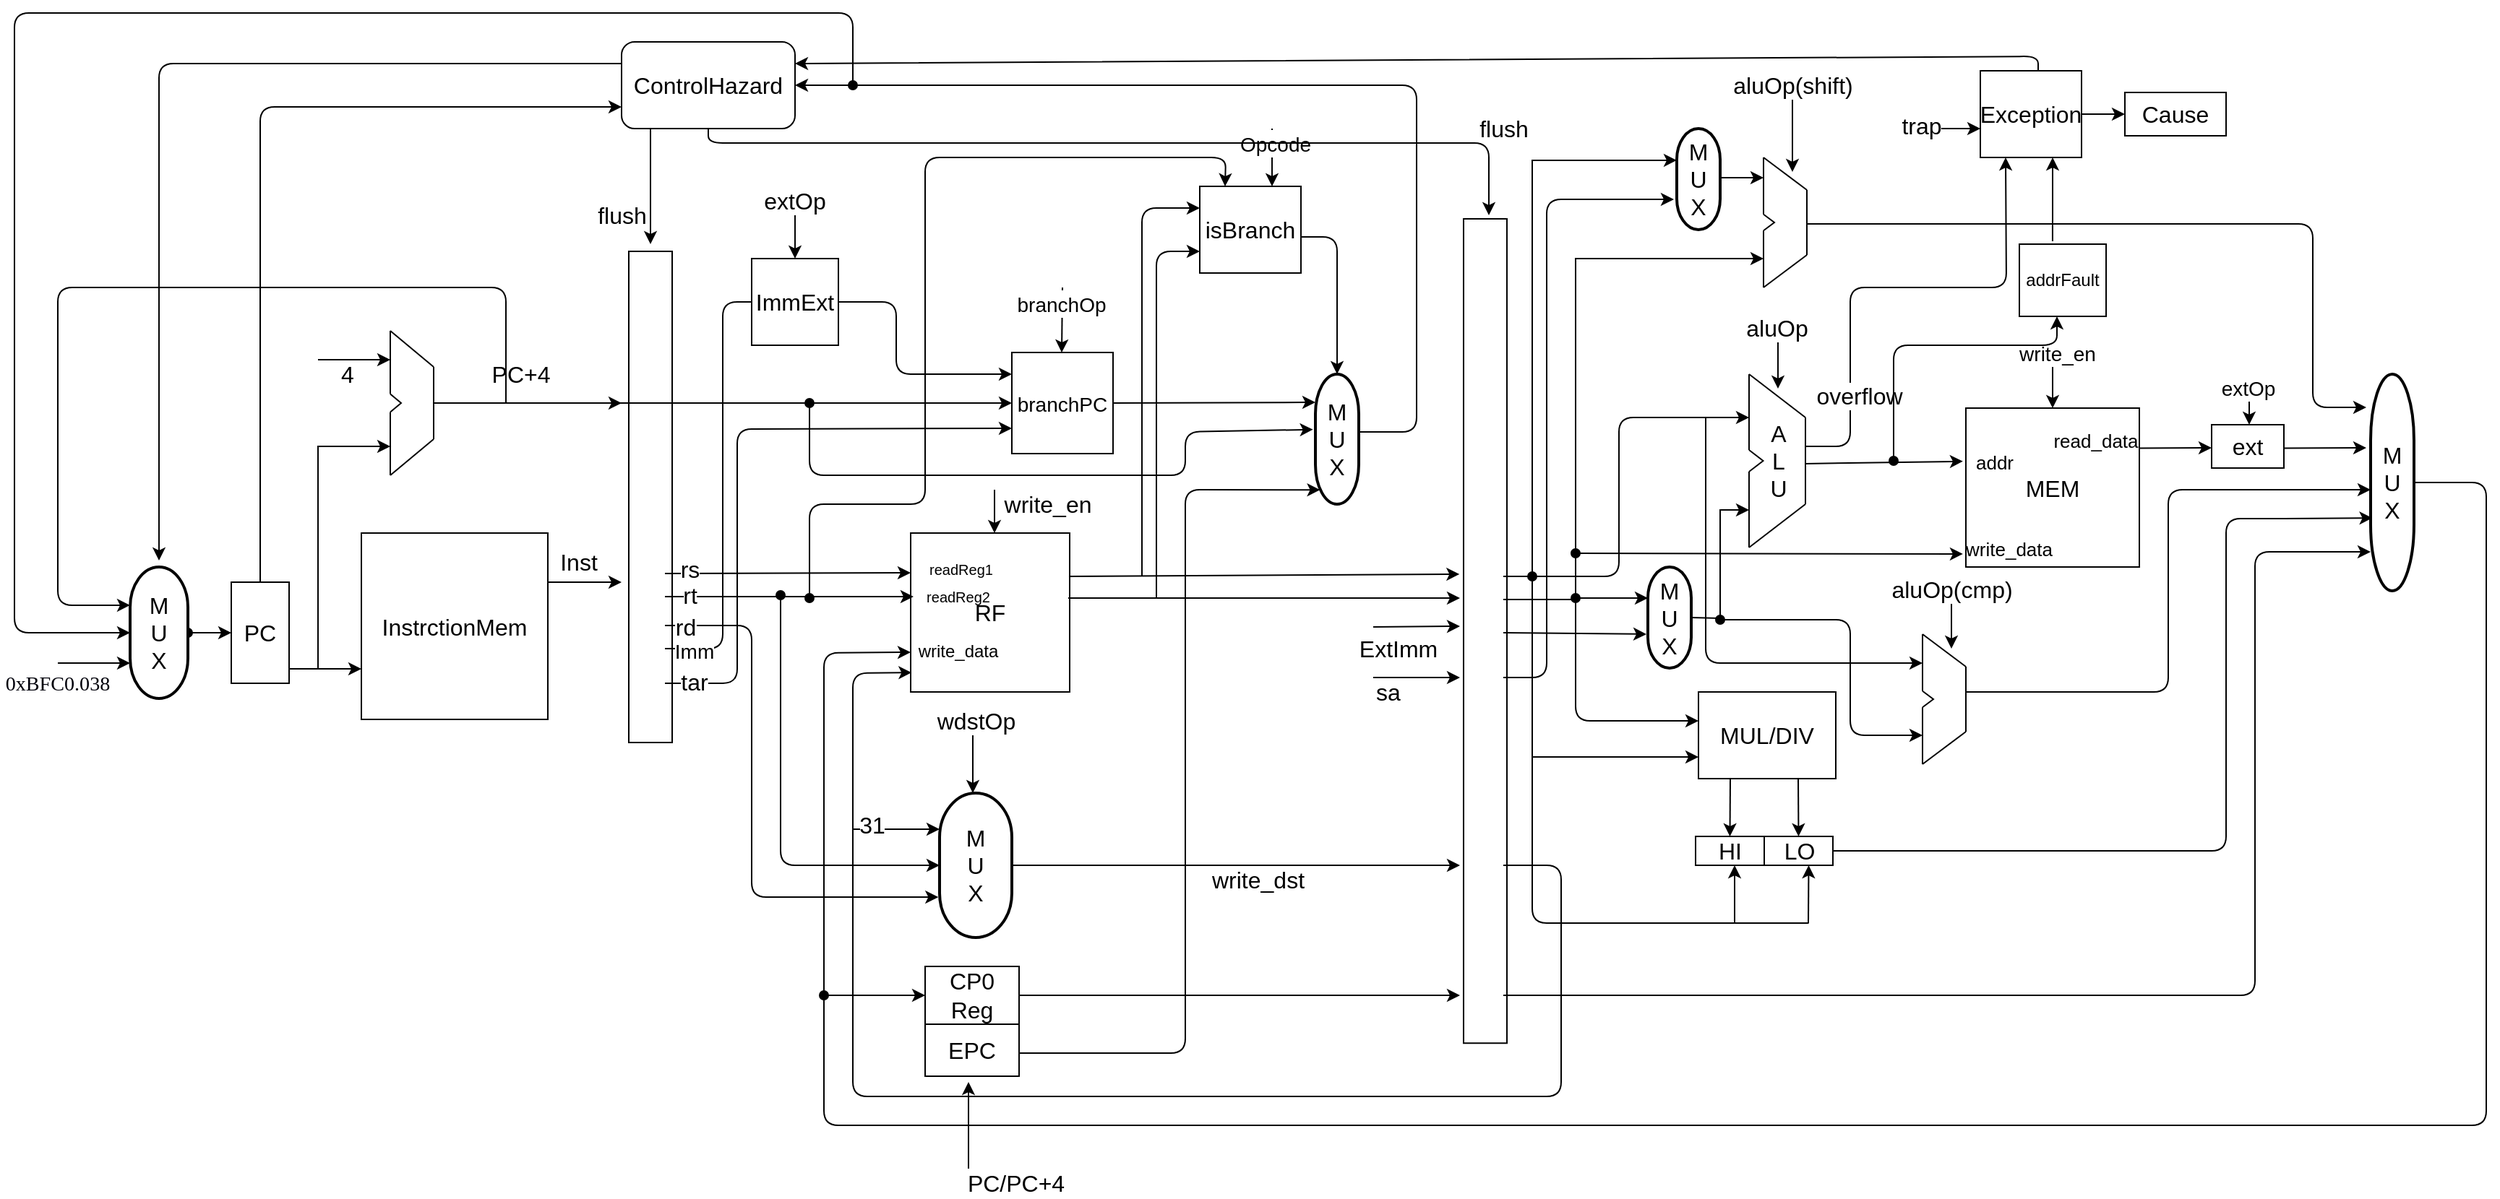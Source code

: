 <mxfile version="13.1.2" type="github">
  <diagram id="oIxy8gUb29O4Rgqkvydm" name="Page-1">
    <mxGraphModel dx="2207" dy="556" grid="1" gridSize="10" guides="1" tooltips="1" connect="1" arrows="1" fold="1" page="1" pageScale="1" pageWidth="1169" pageHeight="827" math="0" shadow="0">
      <root>
        <mxCell id="0" />
        <mxCell id="1" parent="0" />
        <mxCell id="_V3Y3eylf52kLlvXlaU1-1" value="&lt;font style=&quot;font-size: 16px&quot;&gt;PC&lt;/font&gt;" style="rounded=0;whiteSpace=wrap;html=1;direction=south;" parent="1" vertex="1">
          <mxGeometry x="80" y="414" width="40" height="70" as="geometry" />
        </mxCell>
        <mxCell id="_V3Y3eylf52kLlvXlaU1-2" value="&lt;font style=&quot;font-size: 16px&quot;&gt;InstrctionMem&lt;/font&gt;" style="whiteSpace=wrap;html=1;aspect=fixed;" parent="1" vertex="1">
          <mxGeometry x="170" y="380" width="129" height="129" as="geometry" />
        </mxCell>
        <mxCell id="_V3Y3eylf52kLlvXlaU1-48" value="" style="group" parent="1" vertex="1" connectable="0">
          <mxGeometry x="190" y="240" width="30" height="100" as="geometry" />
        </mxCell>
        <mxCell id="_V3Y3eylf52kLlvXlaU1-47" value="" style="group" parent="_V3Y3eylf52kLlvXlaU1-48" vertex="1" connectable="0">
          <mxGeometry width="30" height="100" as="geometry" />
        </mxCell>
        <mxCell id="_V3Y3eylf52kLlvXlaU1-41" value="" style="endArrow=none;html=1;shadow=0;" parent="_V3Y3eylf52kLlvXlaU1-47" edge="1">
          <mxGeometry width="50" height="50" relative="1" as="geometry">
            <mxPoint x="30" y="75" as="sourcePoint" />
            <mxPoint x="30" y="25" as="targetPoint" />
          </mxGeometry>
        </mxCell>
        <mxCell id="_V3Y3eylf52kLlvXlaU1-42" value="" style="endArrow=none;html=1;shadow=0;" parent="_V3Y3eylf52kLlvXlaU1-47" edge="1">
          <mxGeometry width="50" height="50" relative="1" as="geometry">
            <mxPoint y="100" as="sourcePoint" />
            <mxPoint x="30" y="75" as="targetPoint" />
          </mxGeometry>
        </mxCell>
        <mxCell id="_V3Y3eylf52kLlvXlaU1-43" value="" style="endArrow=none;html=1;shadow=0;" parent="_V3Y3eylf52kLlvXlaU1-47" edge="1">
          <mxGeometry width="50" height="50" relative="1" as="geometry">
            <mxPoint as="sourcePoint" />
            <mxPoint x="30" y="25" as="targetPoint" />
          </mxGeometry>
        </mxCell>
        <mxCell id="_V3Y3eylf52kLlvXlaU1-44" value="" style="endArrow=none;html=1;shadow=0;" parent="_V3Y3eylf52kLlvXlaU1-47" edge="1">
          <mxGeometry width="50" height="50" relative="1" as="geometry">
            <mxPoint y="43.75" as="sourcePoint" />
            <mxPoint as="targetPoint" />
          </mxGeometry>
        </mxCell>
        <mxCell id="_V3Y3eylf52kLlvXlaU1-45" value="" style="endArrow=none;html=1;shadow=0;" parent="_V3Y3eylf52kLlvXlaU1-47" edge="1">
          <mxGeometry width="50" height="50" relative="1" as="geometry">
            <mxPoint y="56.25" as="sourcePoint" />
            <mxPoint y="100" as="targetPoint" />
          </mxGeometry>
        </mxCell>
        <mxCell id="_V3Y3eylf52kLlvXlaU1-46" value="" style="endArrow=none;html=1;shadow=0;rounded=0;" parent="_V3Y3eylf52kLlvXlaU1-47" edge="1">
          <mxGeometry width="50" height="50" relative="1" as="geometry">
            <mxPoint y="56.25" as="sourcePoint" />
            <mxPoint y="43.75" as="targetPoint" />
            <Array as="points">
              <mxPoint x="7.5" y="50" />
            </Array>
          </mxGeometry>
        </mxCell>
        <mxCell id="_V3Y3eylf52kLlvXlaU1-49" value="" style="endArrow=classic;html=1;shadow=0;rounded=0;" parent="1" edge="1">
          <mxGeometry width="50" height="50" relative="1" as="geometry">
            <mxPoint x="120" y="474" as="sourcePoint" />
            <mxPoint x="190" y="320" as="targetPoint" />
            <Array as="points">
              <mxPoint x="140" y="474" />
              <mxPoint x="140" y="320" />
            </Array>
          </mxGeometry>
        </mxCell>
        <mxCell id="_V3Y3eylf52kLlvXlaU1-50" value="" style="endArrow=classic;html=1;shadow=0;" parent="1" edge="1">
          <mxGeometry width="50" height="50" relative="1" as="geometry">
            <mxPoint x="140" y="260" as="sourcePoint" />
            <mxPoint x="190" y="260" as="targetPoint" />
          </mxGeometry>
        </mxCell>
        <mxCell id="_V3Y3eylf52kLlvXlaU1-51" value="4" style="edgeLabel;html=1;align=center;verticalAlign=middle;resizable=0;points=[];fontSize=16;" parent="_V3Y3eylf52kLlvXlaU1-50" vertex="1" connectable="0">
          <mxGeometry x="-0.64" y="-2" relative="1" as="geometry">
            <mxPoint x="11" y="8" as="offset" />
          </mxGeometry>
        </mxCell>
        <mxCell id="_V3Y3eylf52kLlvXlaU1-52" value="" style="endArrow=classic;html=1;shadow=0;fontSize=16;" parent="1" edge="1">
          <mxGeometry width="50" height="50" relative="1" as="geometry">
            <mxPoint x="140" y="474" as="sourcePoint" />
            <mxPoint x="170" y="474" as="targetPoint" />
          </mxGeometry>
        </mxCell>
        <mxCell id="_V3Y3eylf52kLlvXlaU1-53" value="" style="endArrow=classic;html=1;shadow=0;fontSize=16;" parent="1" edge="1">
          <mxGeometry width="50" height="50" relative="1" as="geometry">
            <mxPoint x="299" y="414" as="sourcePoint" />
            <mxPoint x="350" y="414" as="targetPoint" />
          </mxGeometry>
        </mxCell>
        <mxCell id="_V3Y3eylf52kLlvXlaU1-54" value="Inst" style="text;html=1;align=center;verticalAlign=middle;resizable=0;points=[];autosize=1;fontSize=16;" parent="1" vertex="1">
          <mxGeometry x="300" y="390" width="40" height="20" as="geometry" />
        </mxCell>
        <mxCell id="_V3Y3eylf52kLlvXlaU1-55" value="" style="endArrow=classic;html=1;shadow=0;fontSize=16;" parent="1" edge="1">
          <mxGeometry width="50" height="50" relative="1" as="geometry">
            <mxPoint x="220" y="290" as="sourcePoint" />
            <mxPoint x="350" y="290" as="targetPoint" />
          </mxGeometry>
        </mxCell>
        <mxCell id="_V3Y3eylf52kLlvXlaU1-56" value="PC+4" style="edgeLabel;html=1;align=center;verticalAlign=middle;resizable=0;points=[];fontSize=16;" parent="_V3Y3eylf52kLlvXlaU1-55" vertex="1" connectable="0">
          <mxGeometry x="0.785" relative="1" as="geometry">
            <mxPoint x="-56" y="-20" as="offset" />
          </mxGeometry>
        </mxCell>
        <mxCell id="_V3Y3eylf52kLlvXlaU1-57" value="" style="rounded=0;whiteSpace=wrap;html=1;fontSize=16;rotation=90;" parent="1" vertex="1">
          <mxGeometry x="200" y="340" width="340" height="30" as="geometry" />
        </mxCell>
        <mxCell id="_V3Y3eylf52kLlvXlaU1-58" value="RF" style="whiteSpace=wrap;html=1;aspect=fixed;fontSize=16;" parent="1" vertex="1">
          <mxGeometry x="550" y="380" width="110" height="110" as="geometry" />
        </mxCell>
        <mxCell id="_V3Y3eylf52kLlvXlaU1-59" value="" style="endArrow=classic;html=1;shadow=0;fontSize=16;entryX=0;entryY=0.25;entryDx=0;entryDy=0;" parent="1" target="_V3Y3eylf52kLlvXlaU1-58" edge="1">
          <mxGeometry width="50" height="50" relative="1" as="geometry">
            <mxPoint x="380" y="408" as="sourcePoint" />
            <mxPoint x="440" y="360" as="targetPoint" />
          </mxGeometry>
        </mxCell>
        <mxCell id="_V3Y3eylf52kLlvXlaU1-60" value="rs" style="edgeLabel;html=1;align=center;verticalAlign=middle;resizable=0;points=[];fontSize=16;" parent="_V3Y3eylf52kLlvXlaU1-59" vertex="1" connectable="0">
          <mxGeometry x="-0.8" y="3" relative="1" as="geometry">
            <mxPoint as="offset" />
          </mxGeometry>
        </mxCell>
        <mxCell id="_V3Y3eylf52kLlvXlaU1-61" value="" style="endArrow=classic;html=1;shadow=0;fontSize=16;entryX=0.018;entryY=0.4;entryDx=0;entryDy=0;entryPerimeter=0;" parent="1" target="_V3Y3eylf52kLlvXlaU1-58" edge="1">
          <mxGeometry width="50" height="50" relative="1" as="geometry">
            <mxPoint x="380" y="424" as="sourcePoint" />
            <mxPoint x="430" y="375" as="targetPoint" />
            <Array as="points">
              <mxPoint x="460" y="424" />
            </Array>
          </mxGeometry>
        </mxCell>
        <mxCell id="_V3Y3eylf52kLlvXlaU1-62" value="&lt;div&gt;rt&lt;/div&gt;" style="edgeLabel;html=1;align=center;verticalAlign=middle;resizable=0;points=[];fontSize=16;" parent="_V3Y3eylf52kLlvXlaU1-61" vertex="1" connectable="0">
          <mxGeometry x="-0.849" y="1" relative="1" as="geometry">
            <mxPoint x="4" as="offset" />
          </mxGeometry>
        </mxCell>
        <mxCell id="_V3Y3eylf52kLlvXlaU1-64" value="readReg1" style="text;html=1;strokeColor=none;fillColor=none;align=center;verticalAlign=middle;whiteSpace=wrap;rounded=0;fontSize=10;" parent="1" vertex="1">
          <mxGeometry x="560" y="400" width="50" height="10" as="geometry" />
        </mxCell>
        <mxCell id="_V3Y3eylf52kLlvXlaU1-65" value="&lt;div&gt;readReg2&lt;/div&gt;" style="text;html=1;strokeColor=none;fillColor=none;align=center;verticalAlign=middle;whiteSpace=wrap;rounded=0;fontSize=10;" parent="1" vertex="1">
          <mxGeometry x="563" y="414" width="40" height="20" as="geometry" />
        </mxCell>
        <mxCell id="_V3Y3eylf52kLlvXlaU1-67" value="" style="endArrow=classic;html=1;shadow=0;fontSize=10;entryX=0.72;entryY=1.017;entryDx=0;entryDy=0;entryPerimeter=0;" parent="1" target="_V3Y3eylf52kLlvXlaU1-82" edge="1">
          <mxGeometry width="50" height="50" relative="1" as="geometry">
            <mxPoint x="380" y="444" as="sourcePoint" />
            <mxPoint x="460" y="444" as="targetPoint" />
            <Array as="points">
              <mxPoint x="440" y="444" />
              <mxPoint x="440" y="632" />
            </Array>
          </mxGeometry>
        </mxCell>
        <mxCell id="_V3Y3eylf52kLlvXlaU1-83" value="rd" style="edgeLabel;html=1;align=center;verticalAlign=middle;resizable=0;points=[];fontSize=16;" parent="_V3Y3eylf52kLlvXlaU1-67" vertex="1" connectable="0">
          <mxGeometry x="-0.929" y="-1" relative="1" as="geometry">
            <mxPoint as="offset" />
          </mxGeometry>
        </mxCell>
        <mxCell id="_V3Y3eylf52kLlvXlaU1-69" value="" style="endArrow=classic;html=1;shadow=0;fontSize=10;entryX=0;entryY=0.5;entryDx=0;entryDy=0;" parent="1" target="_V3Y3eylf52kLlvXlaU1-74" edge="1">
          <mxGeometry width="50" height="50" relative="1" as="geometry">
            <mxPoint x="380" y="460" as="sourcePoint" />
            <mxPoint x="460" y="460" as="targetPoint" />
            <Array as="points">
              <mxPoint x="420" y="460" />
              <mxPoint x="420" y="220" />
              <mxPoint x="470" y="220" />
            </Array>
          </mxGeometry>
        </mxCell>
        <mxCell id="_V3Y3eylf52kLlvXlaU1-73" value="&lt;font style=&quot;font-size: 14px&quot;&gt;Imm&lt;/font&gt;" style="edgeLabel;html=1;align=center;verticalAlign=middle;resizable=0;points=[];fontSize=16;" parent="_V3Y3eylf52kLlvXlaU1-69" vertex="1" connectable="0">
          <mxGeometry x="-0.575" relative="1" as="geometry">
            <mxPoint x="-20" y="37" as="offset" />
          </mxGeometry>
        </mxCell>
        <mxCell id="_V3Y3eylf52kLlvXlaU1-74" value="ImmExt" style="rounded=0;whiteSpace=wrap;html=1;fontSize=16;rotation=0;" parent="1" vertex="1">
          <mxGeometry x="440" y="190" width="60" height="60" as="geometry" />
        </mxCell>
        <mxCell id="_V3Y3eylf52kLlvXlaU1-75" value="" style="endArrow=classic;html=1;shadow=0;fontSize=16;entryX=0.5;entryY=0;entryDx=0;entryDy=0;" parent="1" target="_V3Y3eylf52kLlvXlaU1-74" edge="1">
          <mxGeometry width="50" height="50" relative="1" as="geometry">
            <mxPoint x="470" y="160" as="sourcePoint" />
            <mxPoint x="453" y="129" as="targetPoint" />
          </mxGeometry>
        </mxCell>
        <mxCell id="_V3Y3eylf52kLlvXlaU1-76" value="extOp" style="text;html=1;strokeColor=none;fillColor=none;align=center;verticalAlign=middle;whiteSpace=wrap;rounded=0;fontSize=16;" parent="1" vertex="1">
          <mxGeometry x="450" y="140" width="40" height="20" as="geometry" />
        </mxCell>
        <mxCell id="_V3Y3eylf52kLlvXlaU1-77" value="" style="endArrow=classic;html=1;shadow=0;fontSize=16;" parent="1" edge="1">
          <mxGeometry width="50" height="50" relative="1" as="geometry">
            <mxPoint x="500" y="220" as="sourcePoint" />
            <mxPoint x="620" y="270" as="targetPoint" />
            <Array as="points">
              <mxPoint x="540" y="220" />
              <mxPoint x="540" y="270" />
            </Array>
          </mxGeometry>
        </mxCell>
        <mxCell id="_V3Y3eylf52kLlvXlaU1-82" value="&lt;div&gt;M&lt;/div&gt;&lt;div&gt;U&lt;/div&gt;&lt;div&gt;X&lt;/div&gt;" style="strokeWidth=2;html=1;shape=mxgraph.flowchart.terminator;whiteSpace=wrap;fontSize=16;direction=south;" parent="1" vertex="1">
          <mxGeometry x="570" y="560" width="50" height="100" as="geometry" />
        </mxCell>
        <mxCell id="_V3Y3eylf52kLlvXlaU1-84" value="" style="endArrow=classic;html=1;shadow=0;fontSize=16;startArrow=oval;startFill=1;entryX=0.5;entryY=1;entryDx=0;entryDy=0;entryPerimeter=0;" parent="1" target="_V3Y3eylf52kLlvXlaU1-82" edge="1">
          <mxGeometry width="50" height="50" relative="1" as="geometry">
            <mxPoint x="460" y="423" as="sourcePoint" />
            <mxPoint x="580" y="693" as="targetPoint" />
            <Array as="points">
              <mxPoint x="460" y="610" />
            </Array>
          </mxGeometry>
        </mxCell>
        <mxCell id="_V3Y3eylf52kLlvXlaU1-85" value="" style="endArrow=classic;html=1;shadow=0;fontSize=16;" parent="1" edge="1">
          <mxGeometry width="50" height="50" relative="1" as="geometry">
            <mxPoint x="510" y="585" as="sourcePoint" />
            <mxPoint x="570" y="585" as="targetPoint" />
          </mxGeometry>
        </mxCell>
        <mxCell id="_V3Y3eylf52kLlvXlaU1-86" value="31" style="edgeLabel;html=1;align=center;verticalAlign=middle;resizable=0;points=[];fontSize=16;" parent="_V3Y3eylf52kLlvXlaU1-85" vertex="1" connectable="0">
          <mxGeometry x="-0.567" y="3" relative="1" as="geometry">
            <mxPoint as="offset" />
          </mxGeometry>
        </mxCell>
        <mxCell id="_V3Y3eylf52kLlvXlaU1-87" value="" style="endArrow=classic;html=1;shadow=0;fontSize=16;exitX=0.5;exitY=0;exitDx=0;exitDy=0;exitPerimeter=0;" parent="1" source="_V3Y3eylf52kLlvXlaU1-82" edge="1">
          <mxGeometry width="50" height="50" relative="1" as="geometry">
            <mxPoint x="630" y="610" as="sourcePoint" />
            <mxPoint x="930" y="610" as="targetPoint" />
            <Array as="points" />
          </mxGeometry>
        </mxCell>
        <mxCell id="_V3Y3eylf52kLlvXlaU1-90" value="&lt;div&gt;write_dst&lt;/div&gt;" style="edgeLabel;html=1;align=center;verticalAlign=middle;resizable=0;points=[];fontSize=16;" parent="_V3Y3eylf52kLlvXlaU1-87" vertex="1" connectable="0">
          <mxGeometry x="-0.231" y="-2" relative="1" as="geometry">
            <mxPoint x="51.18" y="8" as="offset" />
          </mxGeometry>
        </mxCell>
        <mxCell id="_V3Y3eylf52kLlvXlaU1-91" value="" style="endArrow=classic;html=1;shadow=0;fontSize=16;entryX=0.431;entryY=1.094;entryDx=0;entryDy=0;entryPerimeter=0;" parent="1" target="_V3Y3eylf52kLlvXlaU1-135" edge="1">
          <mxGeometry width="50" height="50" relative="1" as="geometry">
            <mxPoint x="660" y="410" as="sourcePoint" />
            <mxPoint x="940" y="409" as="targetPoint" />
          </mxGeometry>
        </mxCell>
        <mxCell id="_V3Y3eylf52kLlvXlaU1-92" value="" style="endArrow=classic;html=1;shadow=0;fontSize=16;exitX=0.991;exitY=0.409;exitDx=0;exitDy=0;exitPerimeter=0;" parent="1" source="_V3Y3eylf52kLlvXlaU1-58" edge="1">
          <mxGeometry width="50" height="50" relative="1" as="geometry">
            <mxPoint x="660" y="423" as="sourcePoint" />
            <mxPoint x="930" y="425" as="targetPoint" />
            <Array as="points">
              <mxPoint x="750" y="425" />
            </Array>
          </mxGeometry>
        </mxCell>
        <mxCell id="_V3Y3eylf52kLlvXlaU1-93" value="" style="endArrow=classic;html=1;shadow=0;fontSize=16;entryX=0;entryY=0.75;entryDx=0;entryDy=0;" parent="1" target="_V3Y3eylf52kLlvXlaU1-96" edge="1">
          <mxGeometry width="50" height="50" relative="1" as="geometry">
            <mxPoint x="380" y="484" as="sourcePoint" />
            <mxPoint x="610" y="308" as="targetPoint" />
            <Array as="points">
              <mxPoint x="430" y="484" />
              <mxPoint x="430" y="308" />
            </Array>
          </mxGeometry>
        </mxCell>
        <mxCell id="_V3Y3eylf52kLlvXlaU1-94" value="tar" style="edgeLabel;html=1;align=center;verticalAlign=middle;resizable=0;points=[];fontSize=16;" parent="_V3Y3eylf52kLlvXlaU1-93" vertex="1" connectable="0">
          <mxGeometry x="-0.4" relative="1" as="geometry">
            <mxPoint x="-30" y="74" as="offset" />
          </mxGeometry>
        </mxCell>
        <mxCell id="_V3Y3eylf52kLlvXlaU1-95" value="" style="endArrow=classic;html=1;shadow=0;fontSize=16;" parent="1" edge="1">
          <mxGeometry width="50" height="50" relative="1" as="geometry">
            <mxPoint x="280" y="290" as="sourcePoint" />
            <mxPoint x="620" y="290" as="targetPoint" />
          </mxGeometry>
        </mxCell>
        <mxCell id="_V3Y3eylf52kLlvXlaU1-96" value="&lt;font style=&quot;font-size: 14px&quot;&gt;branchPC&lt;/font&gt;" style="rounded=0;whiteSpace=wrap;html=1;fontSize=16;" parent="1" vertex="1">
          <mxGeometry x="620" y="255" width="70" height="70" as="geometry" />
        </mxCell>
        <mxCell id="_V3Y3eylf52kLlvXlaU1-97" value="" style="endArrow=classic;html=1;shadow=0;fontSize=16;" parent="1" edge="1">
          <mxGeometry width="50" height="50" relative="1" as="geometry">
            <mxPoint x="593" y="520" as="sourcePoint" />
            <mxPoint x="593" y="560" as="targetPoint" />
          </mxGeometry>
        </mxCell>
        <mxCell id="_V3Y3eylf52kLlvXlaU1-98" value="&lt;div&gt;wdstOp&lt;/div&gt;" style="text;html=1;align=center;verticalAlign=middle;resizable=0;points=[];autosize=1;fontSize=16;" parent="1" vertex="1">
          <mxGeometry x="560" y="500" width="70" height="20" as="geometry" />
        </mxCell>
        <mxCell id="_V3Y3eylf52kLlvXlaU1-99" value="" style="endArrow=classic;html=1;shadow=0;fontSize=16;" parent="1" edge="1">
          <mxGeometry width="50" height="50" relative="1" as="geometry">
            <mxPoint x="655" y="210" as="sourcePoint" />
            <mxPoint x="654.5" y="255" as="targetPoint" />
          </mxGeometry>
        </mxCell>
        <mxCell id="_V3Y3eylf52kLlvXlaU1-101" value="&lt;font style=&quot;font-size: 14px&quot;&gt;branchOp&lt;/font&gt;" style="edgeLabel;html=1;align=center;verticalAlign=middle;resizable=0;points=[];fontSize=16;" parent="_V3Y3eylf52kLlvXlaU1-99" vertex="1" connectable="0">
          <mxGeometry x="-0.511" y="-1" relative="1" as="geometry">
            <mxPoint as="offset" />
          </mxGeometry>
        </mxCell>
        <mxCell id="_V3Y3eylf52kLlvXlaU1-104" value="" style="endArrow=classic;html=1;shadow=0;fontSize=16;exitX=1;exitY=0.5;exitDx=0;exitDy=0;" parent="1" source="_V3Y3eylf52kLlvXlaU1-96" edge="1">
          <mxGeometry width="50" height="50" relative="1" as="geometry">
            <mxPoint x="770" y="289.5" as="sourcePoint" />
            <mxPoint x="830" y="289.5" as="targetPoint" />
          </mxGeometry>
        </mxCell>
        <mxCell id="_V3Y3eylf52kLlvXlaU1-106" value="isBranch" style="rounded=0;whiteSpace=wrap;html=1;fontSize=16;" parent="1" vertex="1">
          <mxGeometry x="750" y="140" width="70" height="60" as="geometry" />
        </mxCell>
        <mxCell id="_V3Y3eylf52kLlvXlaU1-107" value="" style="endArrow=classic;html=1;shadow=0;fontSize=16;entryX=0;entryY=0.25;entryDx=0;entryDy=0;" parent="1" target="_V3Y3eylf52kLlvXlaU1-106" edge="1">
          <mxGeometry width="50" height="50" relative="1" as="geometry">
            <mxPoint x="710" y="410" as="sourcePoint" />
            <mxPoint x="760" y="360" as="targetPoint" />
            <Array as="points">
              <mxPoint x="710" y="155" />
            </Array>
          </mxGeometry>
        </mxCell>
        <mxCell id="_V3Y3eylf52kLlvXlaU1-108" value="" style="endArrow=classic;html=1;shadow=0;fontSize=16;entryX=0;entryY=0.75;entryDx=0;entryDy=0;" parent="1" target="_V3Y3eylf52kLlvXlaU1-106" edge="1">
          <mxGeometry width="50" height="50" relative="1" as="geometry">
            <mxPoint x="720" y="425" as="sourcePoint" />
            <mxPoint x="770" y="375" as="targetPoint" />
            <Array as="points">
              <mxPoint x="720" y="185" />
            </Array>
          </mxGeometry>
        </mxCell>
        <mxCell id="_V3Y3eylf52kLlvXlaU1-109" value="" style="endArrow=classic;html=1;shadow=0;fontSize=16;entryX=0.25;entryY=0;entryDx=0;entryDy=0;startArrow=oval;startFill=1;" parent="1" target="_V3Y3eylf52kLlvXlaU1-106" edge="1">
          <mxGeometry width="50" height="50" relative="1" as="geometry">
            <mxPoint x="480" y="425" as="sourcePoint" />
            <mxPoint x="510" y="375" as="targetPoint" />
            <Array as="points">
              <mxPoint x="480" y="360" />
              <mxPoint x="560" y="360" />
              <mxPoint x="560" y="120" />
              <mxPoint x="768" y="120" />
            </Array>
          </mxGeometry>
        </mxCell>
        <mxCell id="_V3Y3eylf52kLlvXlaU1-110" value="" style="endArrow=classic;html=1;shadow=0;fontSize=16;" parent="1" edge="1">
          <mxGeometry width="50" height="50" relative="1" as="geometry">
            <mxPoint x="800" y="100" as="sourcePoint" />
            <mxPoint x="800" y="140" as="targetPoint" />
          </mxGeometry>
        </mxCell>
        <mxCell id="_V3Y3eylf52kLlvXlaU1-111" value="&lt;font style=&quot;font-size: 14px&quot;&gt;Opcode&lt;/font&gt;" style="edgeLabel;html=1;align=center;verticalAlign=middle;resizable=0;points=[];fontSize=16;" parent="_V3Y3eylf52kLlvXlaU1-110" vertex="1" connectable="0">
          <mxGeometry x="-0.5" y="2" relative="1" as="geometry">
            <mxPoint as="offset" />
          </mxGeometry>
        </mxCell>
        <mxCell id="_V3Y3eylf52kLlvXlaU1-112" value="&lt;div&gt;M&lt;/div&gt;&lt;div&gt;U&lt;/div&gt;&lt;div&gt;X&lt;br&gt;&lt;/div&gt;" style="strokeWidth=2;html=1;shape=mxgraph.flowchart.terminator;whiteSpace=wrap;fontSize=16;direction=south;" parent="1" vertex="1">
          <mxGeometry x="830" y="270" width="30" height="90" as="geometry" />
        </mxCell>
        <mxCell id="_V3Y3eylf52kLlvXlaU1-113" value="" style="endArrow=classic;html=1;shadow=0;fontSize=16;entryX=0;entryY=0.5;entryDx=0;entryDy=0;entryPerimeter=0;" parent="1" target="_V3Y3eylf52kLlvXlaU1-112" edge="1">
          <mxGeometry width="50" height="50" relative="1" as="geometry">
            <mxPoint x="820" y="175" as="sourcePoint" />
            <mxPoint x="870" y="125" as="targetPoint" />
            <Array as="points">
              <mxPoint x="845" y="175" />
            </Array>
          </mxGeometry>
        </mxCell>
        <mxCell id="_V3Y3eylf52kLlvXlaU1-115" value="" style="endArrow=classic;html=1;shadow=0;fontSize=16;startArrow=oval;startFill=1;entryX=0.426;entryY=1.055;entryDx=0;entryDy=0;entryPerimeter=0;" parent="1" target="_V3Y3eylf52kLlvXlaU1-112" edge="1">
          <mxGeometry width="50" height="50" relative="1" as="geometry">
            <mxPoint x="480" y="290" as="sourcePoint" />
            <mxPoint x="825" y="310" as="targetPoint" />
            <Array as="points">
              <mxPoint x="480" y="340" />
              <mxPoint x="740" y="340" />
              <mxPoint x="740" y="310" />
            </Array>
          </mxGeometry>
        </mxCell>
        <mxCell id="_V3Y3eylf52kLlvXlaU1-124" style="edgeStyle=orthogonalEdgeStyle;rounded=0;comic=0;orthogonalLoop=1;jettySize=auto;html=1;exitX=0.5;exitY=0;exitDx=0;exitDy=0;exitPerimeter=0;entryX=0.5;entryY=1;entryDx=0;entryDy=0;shadow=0;startArrow=oval;startFill=1;fontSize=16;" parent="1" source="_V3Y3eylf52kLlvXlaU1-122" target="_V3Y3eylf52kLlvXlaU1-1" edge="1">
          <mxGeometry relative="1" as="geometry" />
        </mxCell>
        <mxCell id="_V3Y3eylf52kLlvXlaU1-122" value="&lt;div&gt;M&lt;/div&gt;&lt;div&gt;U&lt;/div&gt;&lt;div&gt;X&lt;/div&gt;" style="strokeWidth=2;html=1;shape=mxgraph.flowchart.terminator;whiteSpace=wrap;fontSize=16;direction=south;" parent="1" vertex="1">
          <mxGeometry x="10" y="403.5" width="40" height="91" as="geometry" />
        </mxCell>
        <mxCell id="_V3Y3eylf52kLlvXlaU1-125" value="" style="endArrow=classic;html=1;shadow=0;fontSize=16;entryX=0.291;entryY=1;entryDx=0;entryDy=0;entryPerimeter=0;" parent="1" target="_V3Y3eylf52kLlvXlaU1-122" edge="1">
          <mxGeometry width="50" height="50" relative="1" as="geometry">
            <mxPoint x="270" y="290" as="sourcePoint" />
            <mxPoint x="40" y="384" as="targetPoint" />
            <Array as="points">
              <mxPoint x="270" y="210" />
              <mxPoint x="-40" y="210" />
              <mxPoint x="-40" y="430" />
            </Array>
          </mxGeometry>
        </mxCell>
        <mxCell id="_V3Y3eylf52kLlvXlaU1-126" value="&lt;br&gt;&lt;div&gt;&lt;span style=&quot;font-size: 10.56pt ; font-family: &amp;#34;calibri&amp;#34; ; color: rgb(0 , 0 , 10)&quot;&gt;0xBFC0.038&lt;br/&gt;&lt;/span&gt;&lt;/div&gt;" style="text;html=1;strokeColor=none;fillColor=none;align=center;verticalAlign=middle;whiteSpace=wrap;rounded=0;fontSize=16;" parent="1" vertex="1">
          <mxGeometry x="-80" y="462.81" width="80" height="20" as="geometry" />
        </mxCell>
        <mxCell id="_V3Y3eylf52kLlvXlaU1-127" value="" style="endArrow=classic;html=1;shadow=0;fontSize=16;" parent="1" edge="1">
          <mxGeometry width="50" height="50" relative="1" as="geometry">
            <mxPoint x="-40" y="470" as="sourcePoint" />
            <mxPoint x="10" y="470" as="targetPoint" />
          </mxGeometry>
        </mxCell>
        <mxCell id="_V3Y3eylf52kLlvXlaU1-128" value="" style="endArrow=classic;html=1;shadow=0;fontSize=16;" parent="1" target="_V3Y3eylf52kLlvXlaU1-129" edge="1">
          <mxGeometry width="50" height="50" relative="1" as="geometry">
            <mxPoint x="860" y="310" as="sourcePoint" />
            <mxPoint x="900" y="60" as="targetPoint" />
            <Array as="points">
              <mxPoint x="900" y="310" />
              <mxPoint x="900" y="70" />
            </Array>
          </mxGeometry>
        </mxCell>
        <mxCell id="_V3Y3eylf52kLlvXlaU1-129" value="&lt;font style=&quot;font-size: 16px&quot;&gt;ControlHazard&lt;/font&gt;" style="rounded=1;whiteSpace=wrap;html=1;" parent="1" vertex="1">
          <mxGeometry x="350" y="40" width="120" height="60" as="geometry" />
        </mxCell>
        <mxCell id="_V3Y3eylf52kLlvXlaU1-130" value="" style="endArrow=classic;html=1;shadow=0;fontSize=16;entryX=0;entryY=0.75;entryDx=0;entryDy=0;" parent="1" target="_V3Y3eylf52kLlvXlaU1-129" edge="1">
          <mxGeometry width="50" height="50" relative="1" as="geometry">
            <mxPoint x="100" y="414" as="sourcePoint" />
            <mxPoint x="100" y="260" as="targetPoint" />
            <Array as="points">
              <mxPoint x="100" y="85" />
            </Array>
          </mxGeometry>
        </mxCell>
        <mxCell id="_V3Y3eylf52kLlvXlaU1-131" value="" style="endArrow=classic;html=1;shadow=0;fontSize=16;entryX=0.5;entryY=1;entryDx=0;entryDy=0;entryPerimeter=0;startArrow=oval;startFill=1;" parent="1" target="_V3Y3eylf52kLlvXlaU1-122" edge="1">
          <mxGeometry width="50" height="50" relative="1" as="geometry">
            <mxPoint x="510" y="70" as="sourcePoint" />
            <mxPoint x="560" y="20" as="targetPoint" />
            <Array as="points">
              <mxPoint x="510" y="20" />
              <mxPoint x="-70" y="20" />
              <mxPoint x="-70" y="449" />
            </Array>
          </mxGeometry>
        </mxCell>
        <mxCell id="_V3Y3eylf52kLlvXlaU1-132" value="" style="endArrow=classic;html=1;shadow=0;fontSize=16;exitX=0;exitY=0.25;exitDx=0;exitDy=0;" parent="1" source="_V3Y3eylf52kLlvXlaU1-129" edge="1">
          <mxGeometry width="50" height="50" relative="1" as="geometry">
            <mxPoint x="-20" y="449" as="sourcePoint" />
            <mxPoint x="30" y="399" as="targetPoint" />
            <Array as="points">
              <mxPoint x="30" y="55" />
            </Array>
          </mxGeometry>
        </mxCell>
        <mxCell id="_V3Y3eylf52kLlvXlaU1-135" value="" style="rounded=0;whiteSpace=wrap;html=1;fontSize=16;rotation=90;" parent="1" vertex="1">
          <mxGeometry x="662.18" y="432.81" width="570.63" height="30" as="geometry" />
        </mxCell>
        <mxCell id="_V3Y3eylf52kLlvXlaU1-138" value="" style="endArrow=classic;html=1;shadow=0;fontSize=16;" parent="1" edge="1">
          <mxGeometry width="50" height="50" relative="1" as="geometry">
            <mxPoint x="870" y="445" as="sourcePoint" />
            <mxPoint x="930" y="444.5" as="targetPoint" />
          </mxGeometry>
        </mxCell>
        <mxCell id="_V3Y3eylf52kLlvXlaU1-139" value="ExtImm" style="edgeLabel;html=1;align=center;verticalAlign=middle;resizable=0;points=[];fontSize=16;" parent="_V3Y3eylf52kLlvXlaU1-138" vertex="1" connectable="0">
          <mxGeometry x="-0.434" y="-1" relative="1" as="geometry">
            <mxPoint y="14.14" as="offset" />
          </mxGeometry>
        </mxCell>
        <mxCell id="_V3Y3eylf52kLlvXlaU1-140" value="CP0 Reg" style="rounded=0;whiteSpace=wrap;html=1;fontSize=16;" parent="1" vertex="1">
          <mxGeometry x="560" y="680" width="65" height="40" as="geometry" />
        </mxCell>
        <mxCell id="_V3Y3eylf52kLlvXlaU1-141" value="EPC" style="rounded=0;whiteSpace=wrap;html=1;fontSize=16;" parent="1" vertex="1">
          <mxGeometry x="560" y="720" width="65" height="36" as="geometry" />
        </mxCell>
        <mxCell id="_V3Y3eylf52kLlvXlaU1-143" value="" style="endArrow=classic;html=1;shadow=0;fontSize=16;" parent="1" edge="1">
          <mxGeometry width="50" height="50" relative="1" as="geometry">
            <mxPoint x="870" y="480" as="sourcePoint" />
            <mxPoint x="930" y="480" as="targetPoint" />
          </mxGeometry>
        </mxCell>
        <mxCell id="_V3Y3eylf52kLlvXlaU1-144" value="sa" style="edgeLabel;html=1;align=center;verticalAlign=middle;resizable=0;points=[];fontSize=16;" parent="_V3Y3eylf52kLlvXlaU1-143" vertex="1" connectable="0">
          <mxGeometry x="-0.667" y="-3" relative="1" as="geometry">
            <mxPoint y="7" as="offset" />
          </mxGeometry>
        </mxCell>
        <mxCell id="_V3Y3eylf52kLlvXlaU1-147" value="&lt;div&gt;M&lt;/div&gt;&lt;div&gt;U&lt;/div&gt;&lt;div&gt;X&lt;br&gt;&lt;/div&gt;" style="strokeWidth=2;html=1;shape=mxgraph.flowchart.terminator;whiteSpace=wrap;fontSize=16;direction=south;" parent="1" vertex="1">
          <mxGeometry x="1080" y="100" width="30" height="70" as="geometry" />
        </mxCell>
        <mxCell id="_V3Y3eylf52kLlvXlaU1-148" value="" style="endArrow=classic;html=1;shadow=0;fontSize=16;entryX=0.314;entryY=1;entryDx=0;entryDy=0;entryPerimeter=0;jumpStyle=sharp;rounded=0;" parent="1" target="_V3Y3eylf52kLlvXlaU1-147" edge="1">
          <mxGeometry width="50" height="50" relative="1" as="geometry">
            <mxPoint x="960" y="410" as="sourcePoint" />
            <mxPoint x="1010" y="360" as="targetPoint" />
            <Array as="points">
              <mxPoint x="980" y="410" />
              <mxPoint x="980" y="122" />
            </Array>
          </mxGeometry>
        </mxCell>
        <mxCell id="_V3Y3eylf52kLlvXlaU1-149" value="" style="endArrow=classic;html=1;shadow=0;fontSize=16;entryX=0.7;entryY=1.067;entryDx=0;entryDy=0;entryPerimeter=0;" parent="1" target="_V3Y3eylf52kLlvXlaU1-147" edge="1">
          <mxGeometry width="50" height="50" relative="1" as="geometry">
            <mxPoint x="960" y="480" as="sourcePoint" />
            <mxPoint x="1010" y="430" as="targetPoint" />
            <Array as="points">
              <mxPoint x="990" y="480" />
              <mxPoint x="990" y="149" />
            </Array>
          </mxGeometry>
        </mxCell>
        <mxCell id="_V3Y3eylf52kLlvXlaU1-150" value="" style="endArrow=classic;html=1;shadow=0;fontSize=16;" parent="1" edge="1">
          <mxGeometry width="50" height="50" relative="1" as="geometry">
            <mxPoint x="1110" y="134" as="sourcePoint" />
            <mxPoint x="1140" y="134" as="targetPoint" />
          </mxGeometry>
        </mxCell>
        <mxCell id="_V3Y3eylf52kLlvXlaU1-159" value="" style="group" parent="1" vertex="1" connectable="0">
          <mxGeometry x="1140" y="120" width="30" height="90" as="geometry" />
        </mxCell>
        <mxCell id="_V3Y3eylf52kLlvXlaU1-158" value="" style="group" parent="_V3Y3eylf52kLlvXlaU1-159" vertex="1" connectable="0">
          <mxGeometry width="30" height="90" as="geometry" />
        </mxCell>
        <mxCell id="_V3Y3eylf52kLlvXlaU1-157" value="" style="group" parent="_V3Y3eylf52kLlvXlaU1-158" vertex="1" connectable="0">
          <mxGeometry width="30" height="90" as="geometry" />
        </mxCell>
        <mxCell id="_V3Y3eylf52kLlvXlaU1-151" value="" style="endArrow=none;html=1;shadow=0;" parent="_V3Y3eylf52kLlvXlaU1-157" edge="1">
          <mxGeometry width="50" height="50" relative="1" as="geometry">
            <mxPoint x="30" y="67.5" as="sourcePoint" />
            <mxPoint x="30" y="22.5" as="targetPoint" />
          </mxGeometry>
        </mxCell>
        <mxCell id="_V3Y3eylf52kLlvXlaU1-152" value="" style="endArrow=none;html=1;shadow=0;" parent="_V3Y3eylf52kLlvXlaU1-157" edge="1">
          <mxGeometry width="50" height="50" relative="1" as="geometry">
            <mxPoint y="90" as="sourcePoint" />
            <mxPoint x="30" y="67.5" as="targetPoint" />
          </mxGeometry>
        </mxCell>
        <mxCell id="_V3Y3eylf52kLlvXlaU1-153" value="" style="endArrow=none;html=1;shadow=0;" parent="_V3Y3eylf52kLlvXlaU1-157" edge="1">
          <mxGeometry width="50" height="50" relative="1" as="geometry">
            <mxPoint as="sourcePoint" />
            <mxPoint x="30" y="22.5" as="targetPoint" />
          </mxGeometry>
        </mxCell>
        <mxCell id="_V3Y3eylf52kLlvXlaU1-154" value="" style="endArrow=none;html=1;shadow=0;" parent="_V3Y3eylf52kLlvXlaU1-157" edge="1">
          <mxGeometry width="50" height="50" relative="1" as="geometry">
            <mxPoint y="39.375" as="sourcePoint" />
            <mxPoint as="targetPoint" />
          </mxGeometry>
        </mxCell>
        <mxCell id="_V3Y3eylf52kLlvXlaU1-155" value="" style="endArrow=none;html=1;shadow=0;" parent="_V3Y3eylf52kLlvXlaU1-157" edge="1">
          <mxGeometry width="50" height="50" relative="1" as="geometry">
            <mxPoint y="50.625" as="sourcePoint" />
            <mxPoint y="90" as="targetPoint" />
          </mxGeometry>
        </mxCell>
        <mxCell id="_V3Y3eylf52kLlvXlaU1-156" value="" style="endArrow=none;html=1;shadow=0;rounded=0;" parent="_V3Y3eylf52kLlvXlaU1-157" edge="1">
          <mxGeometry width="50" height="50" relative="1" as="geometry">
            <mxPoint y="50.625" as="sourcePoint" />
            <mxPoint y="39.375" as="targetPoint" />
            <Array as="points">
              <mxPoint x="7.5" y="45" />
            </Array>
          </mxGeometry>
        </mxCell>
        <mxCell id="_V3Y3eylf52kLlvXlaU1-161" value="" style="endArrow=classic;html=1;shadow=0;fontSize=16;" parent="_V3Y3eylf52kLlvXlaU1-157" edge="1">
          <mxGeometry width="50" height="50" relative="1" as="geometry">
            <mxPoint x="20" y="-40" as="sourcePoint" />
            <mxPoint x="20" y="10" as="targetPoint" />
          </mxGeometry>
        </mxCell>
        <mxCell id="_V3Y3eylf52kLlvXlaU1-162" value="aluOp(shift)" style="edgeLabel;html=1;align=center;verticalAlign=middle;resizable=0;points=[];fontSize=16;" parent="_V3Y3eylf52kLlvXlaU1-161" vertex="1" connectable="0">
          <mxGeometry x="-0.44" y="4" relative="1" as="geometry">
            <mxPoint x="-4" y="-24" as="offset" />
          </mxGeometry>
        </mxCell>
        <mxCell id="_V3Y3eylf52kLlvXlaU1-160" value="" style="endArrow=classic;html=1;shadow=0;fontSize=16;rounded=0;" parent="1" edge="1">
          <mxGeometry width="50" height="50" relative="1" as="geometry">
            <mxPoint x="960" y="426" as="sourcePoint" />
            <mxPoint x="1140" y="190" as="targetPoint" />
            <Array as="points">
              <mxPoint x="1010" y="426" />
              <mxPoint x="1010" y="190" />
            </Array>
          </mxGeometry>
        </mxCell>
        <mxCell id="_V3Y3eylf52kLlvXlaU1-163" value="" style="endArrow=classic;html=1;shadow=0;fontSize=16;" parent="1" edge="1">
          <mxGeometry width="50" height="50" relative="1" as="geometry">
            <mxPoint x="1170" y="166" as="sourcePoint" />
            <mxPoint x="1557" y="293" as="targetPoint" />
            <Array as="points">
              <mxPoint x="1520" y="166" />
              <mxPoint x="1520" y="293" />
            </Array>
          </mxGeometry>
        </mxCell>
        <mxCell id="_V3Y3eylf52kLlvXlaU1-164" value="" style="endArrow=classic;html=1;shadow=0;fontSize=16;startArrow=oval;startFill=1;" parent="1" edge="1">
          <mxGeometry width="50" height="50" relative="1" as="geometry">
            <mxPoint x="980" y="410" as="sourcePoint" />
            <mxPoint x="1130" y="300" as="targetPoint" />
            <Array as="points">
              <mxPoint x="1040" y="410" />
              <mxPoint x="1040" y="300" />
            </Array>
          </mxGeometry>
        </mxCell>
        <mxCell id="_V3Y3eylf52kLlvXlaU1-178" value="" style="group" parent="1" vertex="1" connectable="0">
          <mxGeometry x="1130" y="270" width="58" height="120" as="geometry" />
        </mxCell>
        <mxCell id="_V3Y3eylf52kLlvXlaU1-177" value="" style="group" parent="_V3Y3eylf52kLlvXlaU1-178" vertex="1" connectable="0">
          <mxGeometry width="58" height="120" as="geometry" />
        </mxCell>
        <mxCell id="_V3Y3eylf52kLlvXlaU1-171" value="" style="endArrow=none;html=1;shadow=0;" parent="_V3Y3eylf52kLlvXlaU1-177" edge="1">
          <mxGeometry width="50" height="50" relative="1" as="geometry">
            <mxPoint x="39" y="90" as="sourcePoint" />
            <mxPoint x="39" y="30" as="targetPoint" />
          </mxGeometry>
        </mxCell>
        <mxCell id="_V3Y3eylf52kLlvXlaU1-172" value="" style="endArrow=none;html=1;shadow=0;" parent="_V3Y3eylf52kLlvXlaU1-177" edge="1">
          <mxGeometry width="50" height="50" relative="1" as="geometry">
            <mxPoint y="120" as="sourcePoint" />
            <mxPoint x="39" y="90" as="targetPoint" />
          </mxGeometry>
        </mxCell>
        <mxCell id="_V3Y3eylf52kLlvXlaU1-173" value="" style="endArrow=none;html=1;shadow=0;" parent="_V3Y3eylf52kLlvXlaU1-177" edge="1">
          <mxGeometry width="50" height="50" relative="1" as="geometry">
            <mxPoint as="sourcePoint" />
            <mxPoint x="39" y="30" as="targetPoint" />
          </mxGeometry>
        </mxCell>
        <mxCell id="_V3Y3eylf52kLlvXlaU1-174" value="" style="endArrow=none;html=1;shadow=0;" parent="_V3Y3eylf52kLlvXlaU1-177" edge="1">
          <mxGeometry width="50" height="50" relative="1" as="geometry">
            <mxPoint y="52.5" as="sourcePoint" />
            <mxPoint as="targetPoint" />
          </mxGeometry>
        </mxCell>
        <mxCell id="_V3Y3eylf52kLlvXlaU1-175" value="" style="endArrow=none;html=1;shadow=0;" parent="_V3Y3eylf52kLlvXlaU1-177" edge="1">
          <mxGeometry width="50" height="50" relative="1" as="geometry">
            <mxPoint y="67.5" as="sourcePoint" />
            <mxPoint y="120" as="targetPoint" />
          </mxGeometry>
        </mxCell>
        <mxCell id="_V3Y3eylf52kLlvXlaU1-176" value="" style="endArrow=none;html=1;shadow=0;rounded=0;" parent="_V3Y3eylf52kLlvXlaU1-177" edge="1">
          <mxGeometry width="50" height="50" relative="1" as="geometry">
            <mxPoint y="67.5" as="sourcePoint" />
            <mxPoint y="52.5" as="targetPoint" />
            <Array as="points">
              <mxPoint x="9.75" y="60" />
            </Array>
          </mxGeometry>
        </mxCell>
        <mxCell id="_V3Y3eylf52kLlvXlaU1-179" value="" style="endArrow=classic;html=1;shadow=0;fontSize=16;" parent="_V3Y3eylf52kLlvXlaU1-177" edge="1">
          <mxGeometry width="50" height="50" relative="1" as="geometry">
            <mxPoint x="20" y="-40" as="sourcePoint" />
            <mxPoint x="20" y="10" as="targetPoint" />
          </mxGeometry>
        </mxCell>
        <mxCell id="_V3Y3eylf52kLlvXlaU1-180" value="aluOp" style="edgeLabel;html=1;align=center;verticalAlign=middle;resizable=0;points=[];fontSize=16;" parent="_V3Y3eylf52kLlvXlaU1-179" vertex="1" connectable="0">
          <mxGeometry x="-0.48" y="-1" relative="1" as="geometry">
            <mxPoint y="-5" as="offset" />
          </mxGeometry>
        </mxCell>
        <mxCell id="_V3Y3eylf52kLlvXlaU1-187" value="&lt;div&gt;A&lt;/div&gt;&lt;div&gt;L&lt;/div&gt;&lt;div&gt;U&lt;br&gt;&lt;/div&gt;" style="text;html=1;align=center;verticalAlign=middle;resizable=0;points=[];autosize=1;fontSize=16;" parent="_V3Y3eylf52kLlvXlaU1-177" vertex="1">
          <mxGeometry x="5" y="30" width="30" height="60" as="geometry" />
        </mxCell>
        <mxCell id="_V3Y3eylf52kLlvXlaU1-204" value="" style="endArrow=classic;html=1;shadow=0;fontSize=16;entryX=-0.017;entryY=0.335;entryDx=0;entryDy=0;entryPerimeter=0;" parent="_V3Y3eylf52kLlvXlaU1-177" target="_V3Y3eylf52kLlvXlaU1-205" edge="1">
          <mxGeometry width="50" height="50" relative="1" as="geometry">
            <mxPoint x="39" y="62" as="sourcePoint" />
            <mxPoint x="89" y="62" as="targetPoint" />
          </mxGeometry>
        </mxCell>
        <mxCell id="_V3Y3eylf52kLlvXlaU1-181" value="" style="endArrow=classic;html=1;shadow=0;fontSize=16;startArrow=oval;startFill=1;" parent="1" edge="1">
          <mxGeometry width="50" height="50" relative="1" as="geometry">
            <mxPoint x="1010" y="425" as="sourcePoint" />
            <mxPoint x="1060" y="425" as="targetPoint" />
          </mxGeometry>
        </mxCell>
        <mxCell id="_V3Y3eylf52kLlvXlaU1-182" value="&lt;div&gt;M&lt;/div&gt;&lt;div&gt;U&lt;/div&gt;&lt;div&gt;X&lt;br&gt;&lt;/div&gt;" style="strokeWidth=2;html=1;shape=mxgraph.flowchart.terminator;whiteSpace=wrap;fontSize=16;direction=south;" parent="1" vertex="1">
          <mxGeometry x="1060" y="403.5" width="30" height="70" as="geometry" />
        </mxCell>
        <mxCell id="_V3Y3eylf52kLlvXlaU1-185" value="" style="endArrow=classic;html=1;shadow=0;fontSize=16;" parent="1" edge="1">
          <mxGeometry width="50" height="50" relative="1" as="geometry">
            <mxPoint x="960" y="449" as="sourcePoint" />
            <mxPoint x="1059" y="450" as="targetPoint" />
          </mxGeometry>
        </mxCell>
        <mxCell id="_V3Y3eylf52kLlvXlaU1-186" value="" style="endArrow=classic;html=1;shadow=0;fontSize=16;exitX=0.5;exitY=0;exitDx=0;exitDy=0;exitPerimeter=0;rounded=0;" parent="1" source="_V3Y3eylf52kLlvXlaU1-182" edge="1">
          <mxGeometry width="50" height="50" relative="1" as="geometry">
            <mxPoint x="1080" y="414" as="sourcePoint" />
            <mxPoint x="1130" y="364" as="targetPoint" />
            <Array as="points">
              <mxPoint x="1110" y="439" />
              <mxPoint x="1110" y="364" />
            </Array>
          </mxGeometry>
        </mxCell>
        <mxCell id="_V3Y3eylf52kLlvXlaU1-188" value="MUL/DIV" style="rounded=0;whiteSpace=wrap;html=1;fontSize=16;" parent="1" vertex="1">
          <mxGeometry x="1095" y="490" width="95" height="60" as="geometry" />
        </mxCell>
        <mxCell id="_V3Y3eylf52kLlvXlaU1-189" value="" style="endArrow=classic;html=1;shadow=0;fontSize=16;entryX=0;entryY=0.75;entryDx=0;entryDy=0;rounded=0;" parent="1" target="_V3Y3eylf52kLlvXlaU1-188" edge="1">
          <mxGeometry width="50" height="50" relative="1" as="geometry">
            <mxPoint x="980" y="410" as="sourcePoint" />
            <mxPoint x="1095" y="510" as="targetPoint" />
            <Array as="points">
              <mxPoint x="980" y="535" />
            </Array>
          </mxGeometry>
        </mxCell>
        <mxCell id="_V3Y3eylf52kLlvXlaU1-190" value="" style="endArrow=classic;html=1;shadow=0;fontSize=16;" parent="1" edge="1">
          <mxGeometry width="50" height="50" relative="1" as="geometry">
            <mxPoint x="1010" y="420" as="sourcePoint" />
            <mxPoint x="1095" y="510" as="targetPoint" />
            <Array as="points">
              <mxPoint x="1010" y="510" />
            </Array>
          </mxGeometry>
        </mxCell>
        <mxCell id="_V3Y3eylf52kLlvXlaU1-194" value="" style="endArrow=classic;html=1;shadow=0;fontSize=16;entryX=0.5;entryY=0;entryDx=0;entryDy=0;" parent="1" target="_V3Y3eylf52kLlvXlaU1-191" edge="1">
          <mxGeometry width="50" height="50" relative="1" as="geometry">
            <mxPoint x="1117" y="550" as="sourcePoint" />
            <mxPoint x="1130" y="580" as="targetPoint" />
          </mxGeometry>
        </mxCell>
        <mxCell id="_V3Y3eylf52kLlvXlaU1-195" value="" style="endArrow=classic;html=1;shadow=0;fontSize=16;entryX=0.5;entryY=0;entryDx=0;entryDy=0;" parent="1" target="_V3Y3eylf52kLlvXlaU1-192" edge="1">
          <mxGeometry width="50" height="50" relative="1" as="geometry">
            <mxPoint x="1164" y="550" as="sourcePoint" />
            <mxPoint x="1171.25" y="590" as="targetPoint" />
          </mxGeometry>
        </mxCell>
        <mxCell id="_V3Y3eylf52kLlvXlaU1-198" value="" style="group" parent="1" vertex="1" connectable="0">
          <mxGeometry x="1093" y="590" width="95" height="20" as="geometry" />
        </mxCell>
        <mxCell id="_V3Y3eylf52kLlvXlaU1-196" value="" style="group" parent="_V3Y3eylf52kLlvXlaU1-198" vertex="1" connectable="0">
          <mxGeometry width="95" height="20" as="geometry" />
        </mxCell>
        <mxCell id="_V3Y3eylf52kLlvXlaU1-193" value="" style="group" parent="_V3Y3eylf52kLlvXlaU1-196" vertex="1" connectable="0">
          <mxGeometry width="95" height="20" as="geometry" />
        </mxCell>
        <mxCell id="_V3Y3eylf52kLlvXlaU1-191" value="HI" style="rounded=0;whiteSpace=wrap;html=1;fontSize=16;" parent="_V3Y3eylf52kLlvXlaU1-193" vertex="1">
          <mxGeometry width="47.5" height="20" as="geometry" />
        </mxCell>
        <mxCell id="_V3Y3eylf52kLlvXlaU1-192" value="LO" style="rounded=0;whiteSpace=wrap;html=1;fontSize=16;" parent="_V3Y3eylf52kLlvXlaU1-193" vertex="1">
          <mxGeometry x="47.5" width="47.5" height="20" as="geometry" />
        </mxCell>
        <mxCell id="_V3Y3eylf52kLlvXlaU1-199" value="" style="endArrow=classic;html=1;shadow=0;fontSize=16;" parent="1" edge="1">
          <mxGeometry width="50" height="50" relative="1" as="geometry">
            <mxPoint x="1120" y="650" as="sourcePoint" />
            <mxPoint x="1120" y="610" as="targetPoint" />
          </mxGeometry>
        </mxCell>
        <mxCell id="_V3Y3eylf52kLlvXlaU1-200" value="" style="endArrow=classic;html=1;shadow=0;fontSize=16;" parent="1" edge="1">
          <mxGeometry width="50" height="50" relative="1" as="geometry">
            <mxPoint x="1171" y="650" as="sourcePoint" />
            <mxPoint x="1171.25" y="610" as="targetPoint" />
          </mxGeometry>
        </mxCell>
        <mxCell id="_V3Y3eylf52kLlvXlaU1-202" value="" style="endArrow=none;html=1;shadow=0;fontSize=16;" parent="1" edge="1">
          <mxGeometry width="50" height="50" relative="1" as="geometry">
            <mxPoint x="980" y="530" as="sourcePoint" />
            <mxPoint x="1171.25" y="650" as="targetPoint" />
            <Array as="points">
              <mxPoint x="980" y="650" />
            </Array>
          </mxGeometry>
        </mxCell>
        <mxCell id="_V3Y3eylf52kLlvXlaU1-203" value="" style="endArrow=classic;html=1;shadow=0;fontSize=16;entryX=0.664;entryY=0.957;entryDx=0;entryDy=0;entryPerimeter=0;" parent="1" target="_V3Y3eylf52kLlvXlaU1-221" edge="1">
          <mxGeometry width="50" height="50" relative="1" as="geometry">
            <mxPoint x="1188" y="600" as="sourcePoint" />
            <mxPoint x="1550" y="367" as="targetPoint" />
            <Array as="points">
              <mxPoint x="1460" y="600" />
              <mxPoint x="1460" y="370" />
              <mxPoint x="1510" y="370" />
            </Array>
          </mxGeometry>
        </mxCell>
        <mxCell id="_V3Y3eylf52kLlvXlaU1-205" value="MEM" style="rounded=0;whiteSpace=wrap;html=1;fontSize=16;" parent="1" vertex="1">
          <mxGeometry x="1280" y="293.5" width="120" height="110" as="geometry" />
        </mxCell>
        <mxCell id="_V3Y3eylf52kLlvXlaU1-207" value="&lt;font style=&quot;font-size: 13px&quot;&gt;addr&lt;/font&gt;" style="text;html=1;strokeColor=none;fillColor=none;align=center;verticalAlign=middle;whiteSpace=wrap;rounded=0;fontSize=16;" parent="1" vertex="1">
          <mxGeometry x="1280" y="320" width="40" height="20" as="geometry" />
        </mxCell>
        <mxCell id="_V3Y3eylf52kLlvXlaU1-208" value="" style="endArrow=classic;html=1;shadow=0;fontSize=16;" parent="1" edge="1">
          <mxGeometry width="50" height="50" relative="1" as="geometry">
            <mxPoint x="1340" y="260" as="sourcePoint" />
            <mxPoint x="1340" y="293.5" as="targetPoint" />
          </mxGeometry>
        </mxCell>
        <mxCell id="_V3Y3eylf52kLlvXlaU1-209" value="&lt;font style=&quot;font-size: 14px&quot;&gt;write_en&lt;/font&gt;" style="edgeLabel;html=1;align=center;verticalAlign=middle;resizable=0;points=[];fontSize=16;" parent="_V3Y3eylf52kLlvXlaU1-208" vertex="1" connectable="0">
          <mxGeometry x="-0.483" y="3" relative="1" as="geometry">
            <mxPoint y="-13.33" as="offset" />
          </mxGeometry>
        </mxCell>
        <mxCell id="_V3Y3eylf52kLlvXlaU1-211" value="" style="endArrow=classic;html=1;shadow=0;fontSize=16;entryX=-0.017;entryY=0.918;entryDx=0;entryDy=0;entryPerimeter=0;startArrow=oval;startFill=1;" parent="1" target="_V3Y3eylf52kLlvXlaU1-205" edge="1">
          <mxGeometry width="50" height="50" relative="1" as="geometry">
            <mxPoint x="1010" y="394" as="sourcePoint" />
            <mxPoint x="1280" y="380" as="targetPoint" />
          </mxGeometry>
        </mxCell>
        <mxCell id="_V3Y3eylf52kLlvXlaU1-212" value="&lt;font style=&quot;font-size: 13px&quot;&gt;write_data&lt;/font&gt;" style="text;html=1;strokeColor=none;fillColor=none;align=center;verticalAlign=middle;whiteSpace=wrap;rounded=0;fontSize=16;" parent="1" vertex="1">
          <mxGeometry x="1290" y="380" width="40" height="20" as="geometry" />
        </mxCell>
        <mxCell id="_V3Y3eylf52kLlvXlaU1-213" value="" style="endArrow=classic;html=1;shadow=0;fontSize=16;" parent="1" edge="1">
          <mxGeometry width="50" height="50" relative="1" as="geometry">
            <mxPoint x="1400" y="321.25" as="sourcePoint" />
            <mxPoint x="1450" y="321" as="targetPoint" />
          </mxGeometry>
        </mxCell>
        <mxCell id="_V3Y3eylf52kLlvXlaU1-215" value="&lt;font style=&quot;font-size: 13px&quot;&gt;read_data&lt;/font&gt;" style="text;html=1;strokeColor=none;fillColor=none;align=center;verticalAlign=middle;whiteSpace=wrap;rounded=0;fontSize=16;" parent="1" vertex="1">
          <mxGeometry x="1350" y="305" width="40" height="20" as="geometry" />
        </mxCell>
        <mxCell id="_V3Y3eylf52kLlvXlaU1-216" value="ext" style="rounded=0;whiteSpace=wrap;html=1;fontSize=16;" parent="1" vertex="1">
          <mxGeometry x="1450" y="305" width="50" height="30" as="geometry" />
        </mxCell>
        <mxCell id="_V3Y3eylf52kLlvXlaU1-217" value="" style="endArrow=classic;html=1;shadow=0;fontSize=16;" parent="1" edge="1">
          <mxGeometry width="50" height="50" relative="1" as="geometry">
            <mxPoint x="1476" y="270" as="sourcePoint" />
            <mxPoint x="1476" y="305" as="targetPoint" />
          </mxGeometry>
        </mxCell>
        <mxCell id="_V3Y3eylf52kLlvXlaU1-218" value="&lt;font style=&quot;font-size: 14px&quot;&gt;extOp&lt;/font&gt;" style="edgeLabel;html=1;align=center;verticalAlign=middle;resizable=0;points=[];fontSize=16;" parent="_V3Y3eylf52kLlvXlaU1-217" vertex="1" connectable="0">
          <mxGeometry x="-0.505" y="-1" relative="1" as="geometry">
            <mxPoint as="offset" />
          </mxGeometry>
        </mxCell>
        <mxCell id="_V3Y3eylf52kLlvXlaU1-219" value="" style="endArrow=classic;html=1;shadow=0;fontSize=16;" parent="1" edge="1">
          <mxGeometry width="50" height="50" relative="1" as="geometry">
            <mxPoint x="1500" y="321.25" as="sourcePoint" />
            <mxPoint x="1557" y="321" as="targetPoint" />
          </mxGeometry>
        </mxCell>
        <mxCell id="_V3Y3eylf52kLlvXlaU1-221" value="&lt;div&gt;M&lt;/div&gt;&lt;div&gt;U&lt;/div&gt;&lt;div&gt;X&lt;br&gt;&lt;/div&gt;" style="strokeWidth=2;html=1;shape=mxgraph.flowchart.terminator;whiteSpace=wrap;fontSize=16;direction=south;" parent="1" vertex="1">
          <mxGeometry x="1560" y="270" width="30" height="150" as="geometry" />
        </mxCell>
        <mxCell id="_V3Y3eylf52kLlvXlaU1-222" value="" style="endArrow=classic;html=1;shadow=0;fontSize=16;exitX=1;exitY=0.5;exitDx=0;exitDy=0;" parent="1" source="_V3Y3eylf52kLlvXlaU1-140" edge="1">
          <mxGeometry width="50" height="50" relative="1" as="geometry">
            <mxPoint x="760" y="806" as="sourcePoint" />
            <mxPoint x="930" y="700" as="targetPoint" />
          </mxGeometry>
        </mxCell>
        <mxCell id="_V3Y3eylf52kLlvXlaU1-223" value="" style="endArrow=classic;html=1;shadow=0;fontSize=16;" parent="1" edge="1">
          <mxGeometry width="50" height="50" relative="1" as="geometry">
            <mxPoint x="960" y="700" as="sourcePoint" />
            <mxPoint x="1560" y="393" as="targetPoint" />
            <Array as="points">
              <mxPoint x="1480" y="700" />
              <mxPoint x="1480" y="393" />
            </Array>
          </mxGeometry>
        </mxCell>
        <mxCell id="_V3Y3eylf52kLlvXlaU1-236" value="" style="endArrow=classic;html=1;shadow=0;fontSize=16;" parent="1" edge="1">
          <mxGeometry width="50" height="50" relative="1" as="geometry">
            <mxPoint x="1100" y="300" as="sourcePoint" />
            <mxPoint x="1250" y="470" as="targetPoint" />
            <Array as="points">
              <mxPoint x="1100" y="470" />
            </Array>
          </mxGeometry>
        </mxCell>
        <mxCell id="_V3Y3eylf52kLlvXlaU1-237" value="" style="group" parent="1" vertex="1" connectable="0">
          <mxGeometry x="1250" y="450" width="30" height="90" as="geometry" />
        </mxCell>
        <mxCell id="_V3Y3eylf52kLlvXlaU1-225" value="" style="group" parent="_V3Y3eylf52kLlvXlaU1-237" vertex="1" connectable="0">
          <mxGeometry width="30" height="90" as="geometry" />
        </mxCell>
        <mxCell id="_V3Y3eylf52kLlvXlaU1-226" value="" style="group" parent="_V3Y3eylf52kLlvXlaU1-225" vertex="1" connectable="0">
          <mxGeometry width="30" height="90" as="geometry" />
        </mxCell>
        <mxCell id="_V3Y3eylf52kLlvXlaU1-227" value="" style="group" parent="_V3Y3eylf52kLlvXlaU1-226" vertex="1" connectable="0">
          <mxGeometry width="30" height="90" as="geometry" />
        </mxCell>
        <mxCell id="_V3Y3eylf52kLlvXlaU1-228" value="" style="endArrow=none;html=1;shadow=0;" parent="_V3Y3eylf52kLlvXlaU1-227" edge="1">
          <mxGeometry width="50" height="50" relative="1" as="geometry">
            <mxPoint x="30" y="67.5" as="sourcePoint" />
            <mxPoint x="30" y="22.5" as="targetPoint" />
          </mxGeometry>
        </mxCell>
        <mxCell id="_V3Y3eylf52kLlvXlaU1-229" value="" style="endArrow=none;html=1;shadow=0;" parent="_V3Y3eylf52kLlvXlaU1-227" edge="1">
          <mxGeometry width="50" height="50" relative="1" as="geometry">
            <mxPoint y="90" as="sourcePoint" />
            <mxPoint x="30" y="67.5" as="targetPoint" />
          </mxGeometry>
        </mxCell>
        <mxCell id="_V3Y3eylf52kLlvXlaU1-230" value="" style="endArrow=none;html=1;shadow=0;" parent="_V3Y3eylf52kLlvXlaU1-227" edge="1">
          <mxGeometry width="50" height="50" relative="1" as="geometry">
            <mxPoint as="sourcePoint" />
            <mxPoint x="30" y="22.5" as="targetPoint" />
          </mxGeometry>
        </mxCell>
        <mxCell id="_V3Y3eylf52kLlvXlaU1-231" value="" style="endArrow=none;html=1;shadow=0;" parent="_V3Y3eylf52kLlvXlaU1-227" edge="1">
          <mxGeometry width="50" height="50" relative="1" as="geometry">
            <mxPoint y="39.375" as="sourcePoint" />
            <mxPoint as="targetPoint" />
          </mxGeometry>
        </mxCell>
        <mxCell id="_V3Y3eylf52kLlvXlaU1-232" value="" style="endArrow=none;html=1;shadow=0;" parent="_V3Y3eylf52kLlvXlaU1-227" edge="1">
          <mxGeometry width="50" height="50" relative="1" as="geometry">
            <mxPoint y="50.625" as="sourcePoint" />
            <mxPoint y="90" as="targetPoint" />
          </mxGeometry>
        </mxCell>
        <mxCell id="_V3Y3eylf52kLlvXlaU1-233" value="" style="endArrow=none;html=1;shadow=0;rounded=0;" parent="_V3Y3eylf52kLlvXlaU1-227" edge="1">
          <mxGeometry width="50" height="50" relative="1" as="geometry">
            <mxPoint y="50.625" as="sourcePoint" />
            <mxPoint y="39.375" as="targetPoint" />
            <Array as="points">
              <mxPoint x="7.5" y="45" />
            </Array>
          </mxGeometry>
        </mxCell>
        <mxCell id="_V3Y3eylf52kLlvXlaU1-234" value="" style="endArrow=classic;html=1;shadow=0;fontSize=16;" parent="_V3Y3eylf52kLlvXlaU1-227" edge="1">
          <mxGeometry width="50" height="50" relative="1" as="geometry">
            <mxPoint x="20" y="-40" as="sourcePoint" />
            <mxPoint x="20" y="10" as="targetPoint" />
          </mxGeometry>
        </mxCell>
        <mxCell id="_V3Y3eylf52kLlvXlaU1-235" value="aluOp(cmp)" style="edgeLabel;html=1;align=center;verticalAlign=middle;resizable=0;points=[];fontSize=16;" parent="_V3Y3eylf52kLlvXlaU1-234" vertex="1" connectable="0">
          <mxGeometry x="-0.44" y="4" relative="1" as="geometry">
            <mxPoint x="-4" y="-5.62" as="offset" />
          </mxGeometry>
        </mxCell>
        <mxCell id="_V3Y3eylf52kLlvXlaU1-238" value="" style="endArrow=classic;html=1;shadow=0;fontSize=16;startArrow=oval;startFill=1;" parent="1" edge="1">
          <mxGeometry width="50" height="50" relative="1" as="geometry">
            <mxPoint x="1110" y="440" as="sourcePoint" />
            <mxPoint x="1250" y="520" as="targetPoint" />
            <Array as="points">
              <mxPoint x="1200" y="440" />
              <mxPoint x="1200" y="520" />
            </Array>
          </mxGeometry>
        </mxCell>
        <mxCell id="_V3Y3eylf52kLlvXlaU1-241" value="" style="endArrow=classic;html=1;shadow=0;fontSize=16;" parent="1" edge="1">
          <mxGeometry width="50" height="50" relative="1" as="geometry">
            <mxPoint x="1280" y="490" as="sourcePoint" />
            <mxPoint x="1560" y="350" as="targetPoint" />
            <Array as="points">
              <mxPoint x="1420" y="490" />
              <mxPoint x="1420" y="350" />
            </Array>
          </mxGeometry>
        </mxCell>
        <mxCell id="_V3Y3eylf52kLlvXlaU1-242" value="" style="endArrow=classic;html=1;shadow=0;fontSize=16;entryX=0;entryY=0.75;entryDx=0;entryDy=0;" parent="1" target="_V3Y3eylf52kLlvXlaU1-58" edge="1">
          <mxGeometry width="50" height="50" relative="1" as="geometry">
            <mxPoint x="1590" y="345" as="sourcePoint" />
            <mxPoint x="480" y="500" as="targetPoint" />
            <Array as="points">
              <mxPoint x="1640" y="345" />
              <mxPoint x="1640" y="790" />
              <mxPoint x="490" y="790" />
              <mxPoint x="490" y="463" />
            </Array>
          </mxGeometry>
        </mxCell>
        <mxCell id="_V3Y3eylf52kLlvXlaU1-243" value="" style="endArrow=classic;html=1;shadow=0;fontSize=16;startArrow=oval;startFill=1;" parent="1" edge="1">
          <mxGeometry width="50" height="50" relative="1" as="geometry">
            <mxPoint x="490" y="700" as="sourcePoint" />
            <mxPoint x="560" y="700" as="targetPoint" />
          </mxGeometry>
        </mxCell>
        <mxCell id="_V3Y3eylf52kLlvXlaU1-244" value="" style="endArrow=classic;html=1;shadow=0;fontSize=16;" parent="1" edge="1">
          <mxGeometry width="50" height="50" relative="1" as="geometry">
            <mxPoint x="608" y="350" as="sourcePoint" />
            <mxPoint x="608" y="380" as="targetPoint" />
          </mxGeometry>
        </mxCell>
        <mxCell id="_V3Y3eylf52kLlvXlaU1-245" value="write_en" style="text;html=1;strokeColor=none;fillColor=none;align=center;verticalAlign=middle;whiteSpace=wrap;rounded=0;fontSize=16;" parent="1" vertex="1">
          <mxGeometry x="625" y="350" width="40" height="20" as="geometry" />
        </mxCell>
        <mxCell id="_V3Y3eylf52kLlvXlaU1-246" value="&lt;font style=&quot;font-size: 12px&quot;&gt;write_data&lt;/font&gt;" style="text;html=1;strokeColor=none;fillColor=none;align=center;verticalAlign=middle;whiteSpace=wrap;rounded=0;fontSize=16;" parent="1" vertex="1">
          <mxGeometry x="563" y="450" width="40" height="20" as="geometry" />
        </mxCell>
        <mxCell id="_V3Y3eylf52kLlvXlaU1-247" value="" style="endArrow=classic;html=1;shadow=0;fontSize=16;entryX=0.006;entryY=0.878;entryDx=0;entryDy=0;entryPerimeter=0;" parent="1" target="_V3Y3eylf52kLlvXlaU1-58" edge="1">
          <mxGeometry width="50" height="50" relative="1" as="geometry">
            <mxPoint x="960" y="610" as="sourcePoint" />
            <mxPoint x="510" y="770" as="targetPoint" />
            <Array as="points">
              <mxPoint x="1000" y="610" />
              <mxPoint x="1000" y="770" />
              <mxPoint x="510" y="770" />
              <mxPoint x="510" y="477" />
            </Array>
          </mxGeometry>
        </mxCell>
        <mxCell id="_V3Y3eylf52kLlvXlaU1-252" value="" style="endArrow=classic;html=1;shadow=0;fontSize=16;entryX=0.89;entryY=0.89;entryDx=0;entryDy=0;entryPerimeter=0;" parent="1" target="_V3Y3eylf52kLlvXlaU1-112" edge="1">
          <mxGeometry width="50" height="50" relative="1" as="geometry">
            <mxPoint x="625" y="740" as="sourcePoint" />
            <mxPoint x="675" y="690" as="targetPoint" />
            <Array as="points">
              <mxPoint x="740" y="740" />
              <mxPoint x="740" y="350" />
            </Array>
          </mxGeometry>
        </mxCell>
        <mxCell id="_V3Y3eylf52kLlvXlaU1-253" value="Exception" style="rounded=0;whiteSpace=wrap;html=1;fontSize=16;" parent="1" vertex="1">
          <mxGeometry x="1290" y="60" width="70" height="60" as="geometry" />
        </mxCell>
        <mxCell id="_V3Y3eylf52kLlvXlaU1-254" value="" style="endArrow=classic;html=1;shadow=0;fontSize=16;entryX=0.25;entryY=1;entryDx=0;entryDy=0;" parent="1" target="_V3Y3eylf52kLlvXlaU1-253" edge="1">
          <mxGeometry width="50" height="50" relative="1" as="geometry">
            <mxPoint x="1169" y="320" as="sourcePoint" />
            <mxPoint x="1219" y="270" as="targetPoint" />
            <Array as="points">
              <mxPoint x="1200" y="320" />
              <mxPoint x="1200" y="210" />
              <mxPoint x="1308" y="210" />
            </Array>
          </mxGeometry>
        </mxCell>
        <mxCell id="_V3Y3eylf52kLlvXlaU1-255" value="overflow" style="edgeLabel;html=1;align=center;verticalAlign=middle;resizable=0;points=[];fontSize=16;" parent="_V3Y3eylf52kLlvXlaU1-254" vertex="1" connectable="0">
          <mxGeometry x="-0.61" y="-6" relative="1" as="geometry">
            <mxPoint as="offset" />
          </mxGeometry>
        </mxCell>
        <mxCell id="_V3Y3eylf52kLlvXlaU1-256" value="" style="endArrow=classic;html=1;shadow=0;fontSize=16;startArrow=oval;startFill=1;" parent="1" edge="1">
          <mxGeometry width="50" height="50" relative="1" as="geometry">
            <mxPoint x="1230" y="330" as="sourcePoint" />
            <mxPoint x="1343" y="230" as="targetPoint" />
            <Array as="points">
              <mxPoint x="1230" y="250" />
              <mxPoint x="1343" y="250" />
            </Array>
          </mxGeometry>
        </mxCell>
        <mxCell id="_V3Y3eylf52kLlvXlaU1-257" value="" style="endArrow=classic;html=1;shadow=0;fontSize=16;entryX=1;entryY=0.25;entryDx=0;entryDy=0;" parent="1" target="_V3Y3eylf52kLlvXlaU1-129" edge="1">
          <mxGeometry width="50" height="50" relative="1" as="geometry">
            <mxPoint x="1330" y="60" as="sourcePoint" />
            <mxPoint x="1380" y="10" as="targetPoint" />
            <Array as="points">
              <mxPoint x="1330" y="50" />
            </Array>
          </mxGeometry>
        </mxCell>
        <mxCell id="_V3Y3eylf52kLlvXlaU1-258" value="" style="endArrow=classic;html=1;shadow=0;fontSize=16;" parent="1" edge="1">
          <mxGeometry width="50" height="50" relative="1" as="geometry">
            <mxPoint x="370" y="100" as="sourcePoint" />
            <mxPoint x="370" y="180" as="targetPoint" />
          </mxGeometry>
        </mxCell>
        <mxCell id="_V3Y3eylf52kLlvXlaU1-259" value="flush" style="edgeLabel;html=1;align=center;verticalAlign=middle;resizable=0;points=[];fontSize=16;" parent="_V3Y3eylf52kLlvXlaU1-258" vertex="1" connectable="0">
          <mxGeometry x="-0.585" y="-3" relative="1" as="geometry">
            <mxPoint x="-17" y="43.53" as="offset" />
          </mxGeometry>
        </mxCell>
        <mxCell id="_V3Y3eylf52kLlvXlaU1-260" value="" style="endArrow=classic;html=1;shadow=0;fontSize=16;exitX=0.5;exitY=1;exitDx=0;exitDy=0;" parent="1" source="_V3Y3eylf52kLlvXlaU1-129" edge="1">
          <mxGeometry width="50" height="50" relative="1" as="geometry">
            <mxPoint x="900" y="210" as="sourcePoint" />
            <mxPoint x="950" y="160" as="targetPoint" />
            <Array as="points">
              <mxPoint x="410" y="110" />
              <mxPoint x="950" y="110" />
            </Array>
          </mxGeometry>
        </mxCell>
        <mxCell id="_V3Y3eylf52kLlvXlaU1-261" value="flush" style="edgeLabel;html=1;align=center;verticalAlign=middle;resizable=0;points=[];fontSize=16;" parent="_V3Y3eylf52kLlvXlaU1-260" vertex="1" connectable="0">
          <mxGeometry x="0.757" y="-1" relative="1" as="geometry">
            <mxPoint x="32.94" y="-11" as="offset" />
          </mxGeometry>
        </mxCell>
        <mxCell id="_V3Y3eylf52kLlvXlaU1-262" value="" style="endArrow=classic;html=1;shadow=0;fontSize=16;" parent="1" edge="1">
          <mxGeometry width="50" height="50" relative="1" as="geometry">
            <mxPoint x="590" y="820" as="sourcePoint" />
            <mxPoint x="590" y="760" as="targetPoint" />
          </mxGeometry>
        </mxCell>
        <mxCell id="_V3Y3eylf52kLlvXlaU1-263" value="PC/PC+4" style="text;html=1;strokeColor=none;fillColor=none;align=center;verticalAlign=middle;whiteSpace=wrap;rounded=0;fontSize=16;" parent="1" vertex="1">
          <mxGeometry x="603" y="820" width="40" height="20" as="geometry" />
        </mxCell>
        <mxCell id="zos29l6biF-JjCLQQ9S4-1" value="" style="endArrow=classic;html=1;shadow=0;fontSize=16;" parent="1" edge="1">
          <mxGeometry width="50" height="50" relative="1" as="geometry">
            <mxPoint x="1240" y="100" as="sourcePoint" />
            <mxPoint x="1290" y="100" as="targetPoint" />
          </mxGeometry>
        </mxCell>
        <mxCell id="zos29l6biF-JjCLQQ9S4-2" value="trap" style="edgeLabel;html=1;align=center;verticalAlign=middle;resizable=0;points=[];fontSize=16;" parent="zos29l6biF-JjCLQQ9S4-1" vertex="1" connectable="0">
          <mxGeometry x="-0.64" y="2" relative="1" as="geometry">
            <mxPoint as="offset" />
          </mxGeometry>
        </mxCell>
        <mxCell id="Jw1tPf1Lef2z33wg4XIM-1" value="&lt;font style=&quot;font-size: 16px&quot;&gt;Cause&lt;/font&gt;" style="rounded=0;whiteSpace=wrap;html=1;" vertex="1" parent="1">
          <mxGeometry x="1390" y="75" width="70" height="30" as="geometry" />
        </mxCell>
        <mxCell id="Jw1tPf1Lef2z33wg4XIM-2" value="" style="endArrow=classic;html=1;exitX=1;exitY=0.5;exitDx=0;exitDy=0;" edge="1" parent="1" source="_V3Y3eylf52kLlvXlaU1-253">
          <mxGeometry width="50" height="50" relative="1" as="geometry">
            <mxPoint x="1340" y="140" as="sourcePoint" />
            <mxPoint x="1390" y="90" as="targetPoint" />
          </mxGeometry>
        </mxCell>
        <mxCell id="Jw1tPf1Lef2z33wg4XIM-3" value="addrFault" style="rounded=0;whiteSpace=wrap;html=1;" vertex="1" parent="1">
          <mxGeometry x="1317" y="180" width="60" height="50" as="geometry" />
        </mxCell>
        <mxCell id="Jw1tPf1Lef2z33wg4XIM-4" value="" style="endArrow=classic;html=1;exitX=0.383;exitY=-0.04;exitDx=0;exitDy=0;exitPerimeter=0;" edge="1" parent="1" source="Jw1tPf1Lef2z33wg4XIM-3">
          <mxGeometry width="50" height="50" relative="1" as="geometry">
            <mxPoint x="1290" y="170" as="sourcePoint" />
            <mxPoint x="1340" y="120" as="targetPoint" />
          </mxGeometry>
        </mxCell>
      </root>
    </mxGraphModel>
  </diagram>
</mxfile>
